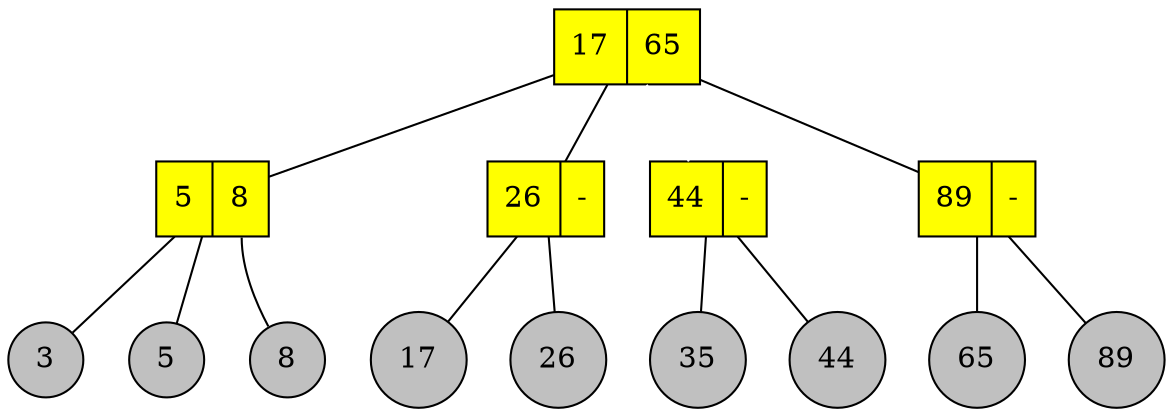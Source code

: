graph {
	nodesep=.3;
	inner1 [shape=record,label="<mlow> 17|<rlow> 65",style=filled, fillcolor=yellow, fontcolor=black];
	inner2 [shape=record,label="<mlow>  5|<rlow> 8", style=filled, fillcolor=yellow, fontcolor=black];
	inner3 [shape=record,label="<mlow> 26|<rlow> -",style=filled, fillcolor=yellow, fontcolor=black];
	inner5 [shape=record,label="<mlow> 44|<rlow> -",style=filled, fillcolor=yellow, fontcolor=black];
	inner4 [shape=record,label="<mlow> 89|<rlow> -", style=filled, fillcolor=yellow, fontcolor=black];
	
	
	inner1 -- inner2
	inner1 -- inner3
	inner1 -- inner5 [color=white]
	inner1 -- inner4

	node [shape=circle,style=filled, fillcolor=gray]
	{rank=same 3 5 8 17 26 35 44 65 89}
	inner2 -- 3
	inner2 -- 5
	inner2:rlow -- 8
	inner3 -- {17,26}
	inner5 -- {35,44}
	inner4 -- {65,89}
	

}